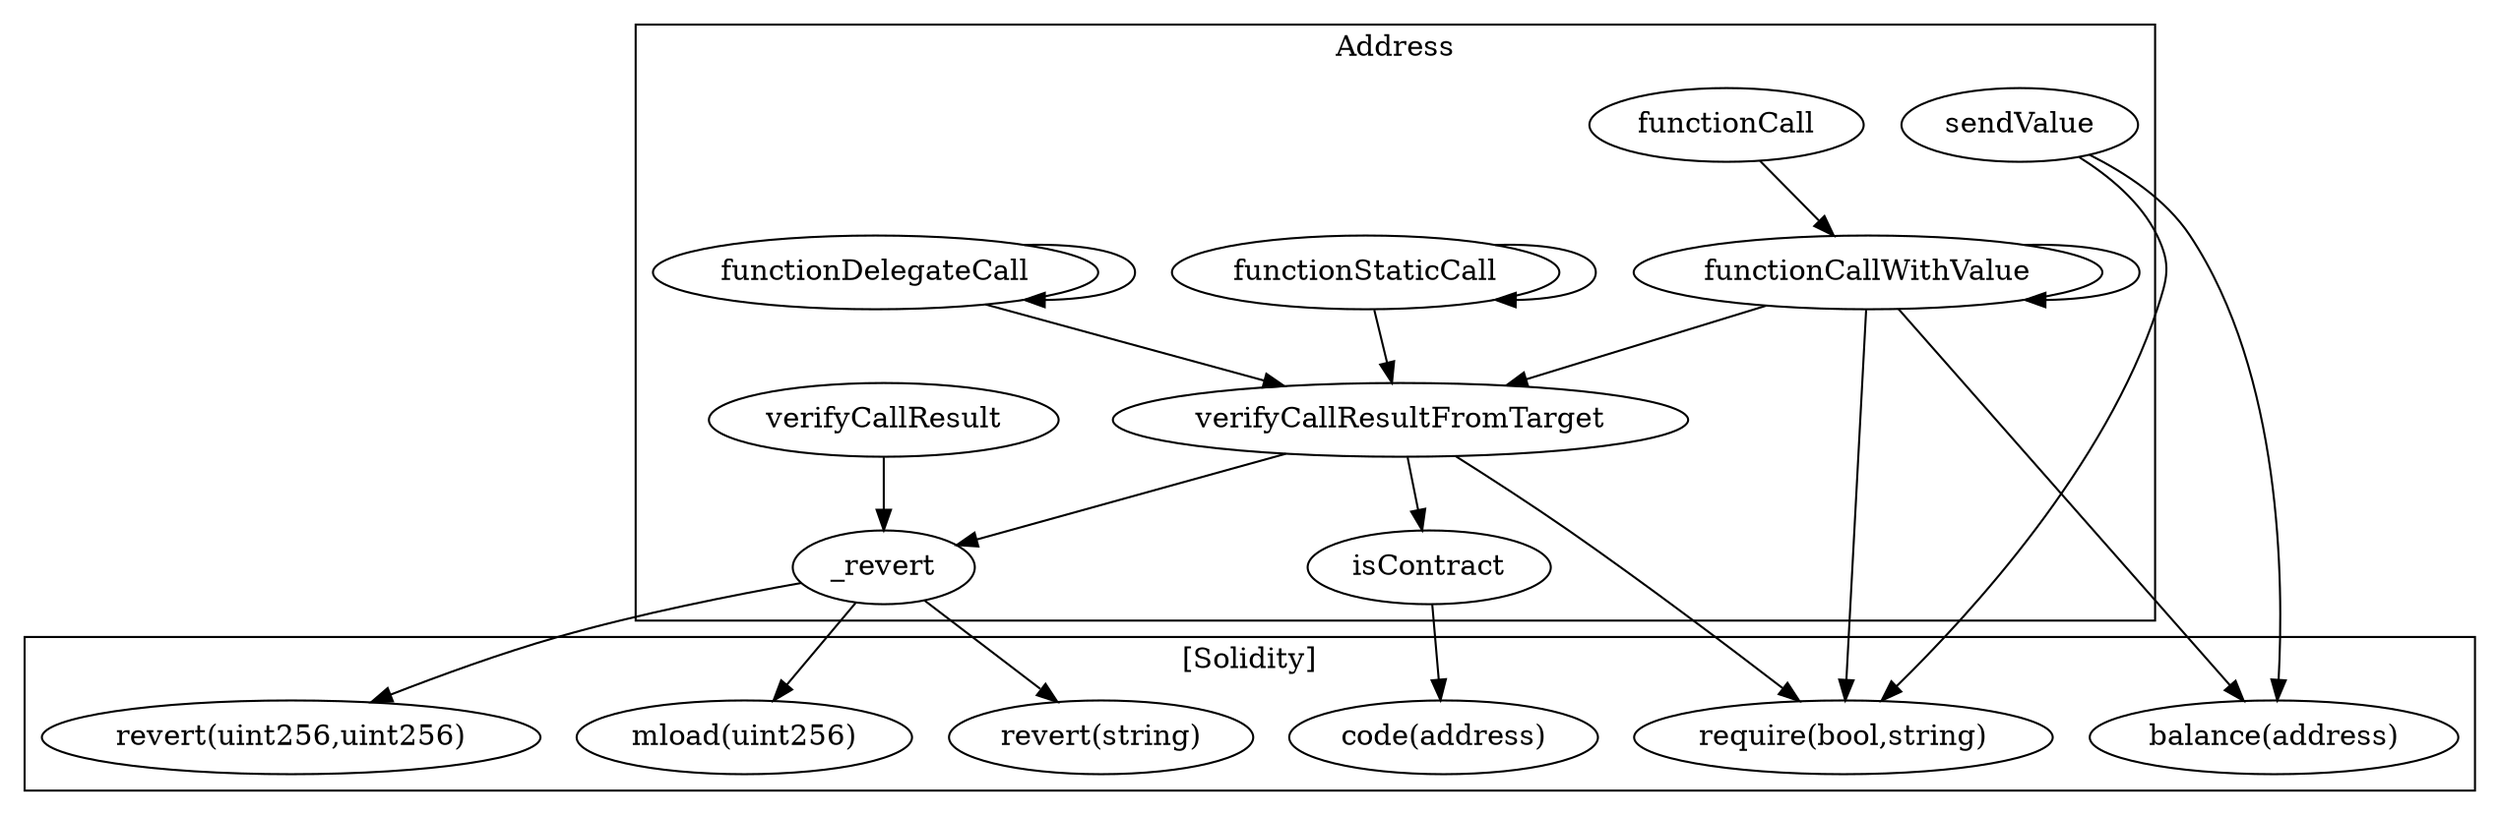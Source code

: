 strict digraph {
subgraph cluster_679_Address {
label = "Address"
"679_isContract" [label="isContract"]
"679__revert" [label="_revert"]
"679_verifyCallResultFromTarget" [label="verifyCallResultFromTarget"]
"679_sendValue" [label="sendValue"]
"679_functionCall" [label="functionCall"]
"679_verifyCallResult" [label="verifyCallResult"]
"679_functionDelegateCall" [label="functionDelegateCall"]
"679_functionStaticCall" [label="functionStaticCall"]
"679_functionCallWithValue" [label="functionCallWithValue"]
"679_verifyCallResult" -> "679__revert"
"679_functionCallWithValue" -> "679_functionCallWithValue"
"679_verifyCallResultFromTarget" -> "679__revert"
"679_functionDelegateCall" -> "679_functionDelegateCall"
"679_functionDelegateCall" -> "679_verifyCallResultFromTarget"
"679_functionCall" -> "679_functionCallWithValue"
"679_verifyCallResultFromTarget" -> "679_isContract"
"679_functionStaticCall" -> "679_verifyCallResultFromTarget"
"679_functionCallWithValue" -> "679_verifyCallResultFromTarget"
"679_functionStaticCall" -> "679_functionStaticCall"
}subgraph cluster_solidity {
label = "[Solidity]"
"revert(string)" 
"code(address)" 
"require(bool,string)" 
"mload(uint256)" 
"revert(uint256,uint256)" 
"balance(address)" 
"679_functionCallWithValue" -> "balance(address)"
"679_isContract" -> "code(address)"
"679__revert" -> "mload(uint256)"
"679_sendValue" -> "balance(address)"
"679_verifyCallResultFromTarget" -> "require(bool,string)"
"679_sendValue" -> "require(bool,string)"
"679__revert" -> "revert(string)"
"679_functionCallWithValue" -> "require(bool,string)"
"679__revert" -> "revert(uint256,uint256)"
}
}